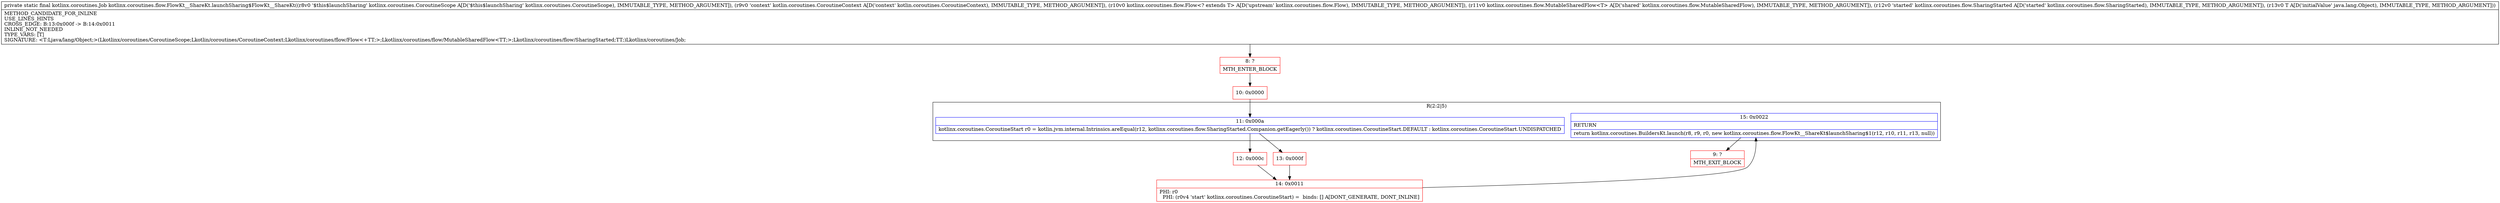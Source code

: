 digraph "CFG forkotlinx.coroutines.flow.FlowKt__ShareKt.launchSharing$FlowKt__ShareKt(Lkotlinx\/coroutines\/CoroutineScope;Lkotlin\/coroutines\/CoroutineContext;Lkotlinx\/coroutines\/flow\/Flow;Lkotlinx\/coroutines\/flow\/MutableSharedFlow;Lkotlinx\/coroutines\/flow\/SharingStarted;Ljava\/lang\/Object;)Lkotlinx\/coroutines\/Job;" {
subgraph cluster_Region_1512220961 {
label = "R(2:2|5)";
node [shape=record,color=blue];
Node_11 [shape=record,label="{11\:\ 0x000a|kotlinx.coroutines.CoroutineStart r0 = kotlin.jvm.internal.Intrinsics.areEqual(r12, kotlinx.coroutines.flow.SharingStarted.Companion.getEagerly()) ? kotlinx.coroutines.CoroutineStart.DEFAULT : kotlinx.coroutines.CoroutineStart.UNDISPATCHED\l}"];
Node_15 [shape=record,label="{15\:\ 0x0022|RETURN\l|return kotlinx.coroutines.BuildersKt.launch(r8, r9, r0, new kotlinx.coroutines.flow.FlowKt__ShareKt$launchSharing$1(r12, r10, r11, r13, null))\l}"];
}
Node_8 [shape=record,color=red,label="{8\:\ ?|MTH_ENTER_BLOCK\l}"];
Node_10 [shape=record,color=red,label="{10\:\ 0x0000}"];
Node_12 [shape=record,color=red,label="{12\:\ 0x000c}"];
Node_14 [shape=record,color=red,label="{14\:\ 0x0011|PHI: r0 \l  PHI: (r0v4 'start' kotlinx.coroutines.CoroutineStart) =  binds: [] A[DONT_GENERATE, DONT_INLINE]\l}"];
Node_9 [shape=record,color=red,label="{9\:\ ?|MTH_EXIT_BLOCK\l}"];
Node_13 [shape=record,color=red,label="{13\:\ 0x000f}"];
MethodNode[shape=record,label="{private static final kotlinx.coroutines.Job kotlinx.coroutines.flow.FlowKt__ShareKt.launchSharing$FlowKt__ShareKt((r8v0 '$this$launchSharing' kotlinx.coroutines.CoroutineScope A[D('$this$launchSharing' kotlinx.coroutines.CoroutineScope), IMMUTABLE_TYPE, METHOD_ARGUMENT]), (r9v0 'context' kotlin.coroutines.CoroutineContext A[D('context' kotlin.coroutines.CoroutineContext), IMMUTABLE_TYPE, METHOD_ARGUMENT]), (r10v0 kotlinx.coroutines.flow.Flow\<? extends T\> A[D('upstream' kotlinx.coroutines.flow.Flow), IMMUTABLE_TYPE, METHOD_ARGUMENT]), (r11v0 kotlinx.coroutines.flow.MutableSharedFlow\<T\> A[D('shared' kotlinx.coroutines.flow.MutableSharedFlow), IMMUTABLE_TYPE, METHOD_ARGUMENT]), (r12v0 'started' kotlinx.coroutines.flow.SharingStarted A[D('started' kotlinx.coroutines.flow.SharingStarted), IMMUTABLE_TYPE, METHOD_ARGUMENT]), (r13v0 T A[D('initialValue' java.lang.Object), IMMUTABLE_TYPE, METHOD_ARGUMENT]))  | METHOD_CANDIDATE_FOR_INLINE\lUSE_LINES_HINTS\lCROSS_EDGE: B:13:0x000f \-\> B:14:0x0011\lINLINE_NOT_NEEDED\lTYPE_VARS: [T]\lSIGNATURE: \<T:Ljava\/lang\/Object;\>(Lkotlinx\/coroutines\/CoroutineScope;Lkotlin\/coroutines\/CoroutineContext;Lkotlinx\/coroutines\/flow\/Flow\<+TT;\>;Lkotlinx\/coroutines\/flow\/MutableSharedFlow\<TT;\>;Lkotlinx\/coroutines\/flow\/SharingStarted;TT;)Lkotlinx\/coroutines\/Job;\l}"];
MethodNode -> Node_8;Node_11 -> Node_12;
Node_11 -> Node_13;
Node_15 -> Node_9;
Node_8 -> Node_10;
Node_10 -> Node_11;
Node_12 -> Node_14;
Node_14 -> Node_15;
Node_13 -> Node_14;
}

